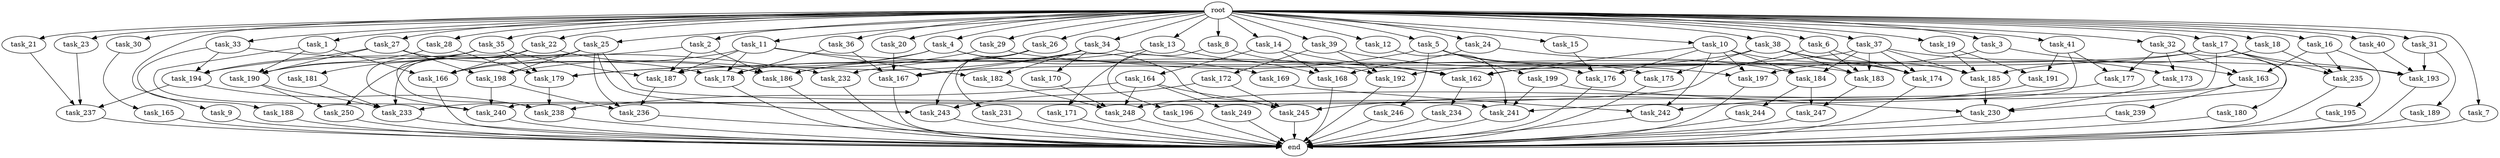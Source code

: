 digraph G {
  root [size="0.000000"];
  task_11 [size="1024.000000"];
  task_234 [size="137438953472.000000"];
  task_239 [size="420906795008.000000"];
  task_233 [size="927712935936.000000"];
  task_185 [size="2388001816576.000000"];
  task_2 [size="1024.000000"];
  task_182 [size="523986010112.000000"];
  task_21 [size="1024.000000"];
  task_164 [size="549755813888.000000"];
  task_23 [size="1024.000000"];
  task_35 [size="1024.000000"];
  task_162 [size="1382979469312.000000"];
  task_33 [size="1024.000000"];
  task_176 [size="1554778161152.000000"];
  task_232 [size="1005022347264.000000"];
  task_231 [size="549755813888.000000"];
  task_14 [size="1024.000000"];
  task_178 [size="1520418422784.000000"];
  task_3 [size="1024.000000"];
  task_249 [size="77309411328.000000"];
  task_236 [size="1632087572480.000000"];
  task_196 [size="214748364800.000000"];
  task_187 [size="1623497637888.000000"];
  task_250 [size="352187318272.000000"];
  task_39 [size="1024.000000"];
  task_173 [size="893353197568.000000"];
  task_230 [size="1417339207680.000000"];
  task_22 [size="1024.000000"];
  task_165 [size="309237645312.000000"];
  task_242 [size="1314259992576.000000"];
  task_5 [size="1024.000000"];
  task_30 [size="1024.000000"];
  task_179 [size="1288490188800.000000"];
  task_193 [size="2027224563712.000000"];
  task_243 [size="661424963584.000000"];
  task_183 [size="2190433320960.000000"];
  task_9 [size="1024.000000"];
  task_244 [size="695784701952.000000"];
  task_168 [size="798863917056.000000"];
  task_27 [size="1024.000000"];
  task_238 [size="1460288880640.000000"];
  task_195 [size="858993459200.000000"];
  task_20 [size="1024.000000"];
  task_166 [size="644245094400.000000"];
  task_199 [size="695784701952.000000"];
  task_37 [size="1024.000000"];
  task_245 [size="944892805120.000000"];
  task_194 [size="1168231104512.000000"];
  task_197 [size="1039382085632.000000"];
  task_247 [size="833223655424.000000"];
  task_246 [size="695784701952.000000"];
  task_40 [size="1024.000000"];
  task_186 [size="1451698946048.000000"];
  task_198 [size="523986010112.000000"];
  task_163 [size="1202590842880.000000"];
  task_172 [size="420906795008.000000"];
  task_175 [size="1391569403904.000000"];
  task_188 [size="309237645312.000000"];
  task_8 [size="1024.000000"];
  task_191 [size="687194767360.000000"];
  task_15 [size="1024.000000"];
  task_24 [size="1024.000000"];
  task_28 [size="1024.000000"];
  task_41 [size="1024.000000"];
  task_167 [size="2336462209024.000000"];
  task_31 [size="1024.000000"];
  task_12 [size="1024.000000"];
  task_32 [size="1024.000000"];
  task_189 [size="549755813888.000000"];
  task_171 [size="214748364800.000000"];
  end [size="0.000000"];
  task_10 [size="1024.000000"];
  task_29 [size="1024.000000"];
  task_241 [size="1906965479424.000000"];
  task_1 [size="1024.000000"];
  task_34 [size="1024.000000"];
  task_192 [size="1331439861760.000000"];
  task_4 [size="1024.000000"];
  task_13 [size="1024.000000"];
  task_36 [size="1024.000000"];
  task_170 [size="309237645312.000000"];
  task_235 [size="1864015806464.000000"];
  task_16 [size="1024.000000"];
  task_181 [size="549755813888.000000"];
  task_177 [size="584115552256.000000"];
  task_248 [size="1271310319616.000000"];
  task_18 [size="1024.000000"];
  task_26 [size="1024.000000"];
  task_180 [size="34359738368.000000"];
  task_25 [size="1024.000000"];
  task_19 [size="1024.000000"];
  task_169 [size="137438953472.000000"];
  task_38 [size="1024.000000"];
  task_184 [size="1202590842880.000000"];
  task_17 [size="1024.000000"];
  task_190 [size="1288490188800.000000"];
  task_237 [size="867583393792.000000"];
  task_240 [size="1769526525952.000000"];
  task_6 [size="1024.000000"];
  task_7 [size="1024.000000"];
  task_174 [size="2284922601472.000000"];

  root -> task_11 [size="1.000000"];
  root -> task_28 [size="1.000000"];
  root -> task_10 [size="1.000000"];
  root -> task_20 [size="1.000000"];
  root -> task_2 [size="1.000000"];
  root -> task_4 [size="1.000000"];
  root -> task_13 [size="1.000000"];
  root -> task_39 [size="1.000000"];
  root -> task_21 [size="1.000000"];
  root -> task_40 [size="1.000000"];
  root -> task_16 [size="1.000000"];
  root -> task_22 [size="1.000000"];
  root -> task_15 [size="1.000000"];
  root -> task_36 [size="1.000000"];
  root -> task_33 [size="1.000000"];
  root -> task_1 [size="1.000000"];
  root -> task_5 [size="1.000000"];
  root -> task_14 [size="1.000000"];
  root -> task_18 [size="1.000000"];
  root -> task_26 [size="1.000000"];
  root -> task_6 [size="1.000000"];
  root -> task_25 [size="1.000000"];
  root -> task_24 [size="1.000000"];
  root -> task_9 [size="1.000000"];
  root -> task_23 [size="1.000000"];
  root -> task_3 [size="1.000000"];
  root -> task_19 [size="1.000000"];
  root -> task_27 [size="1.000000"];
  root -> task_35 [size="1.000000"];
  root -> task_41 [size="1.000000"];
  root -> task_38 [size="1.000000"];
  root -> task_17 [size="1.000000"];
  root -> task_31 [size="1.000000"];
  root -> task_12 [size="1.000000"];
  root -> task_32 [size="1.000000"];
  root -> task_34 [size="1.000000"];
  root -> task_37 [size="1.000000"];
  root -> task_30 [size="1.000000"];
  root -> task_8 [size="1.000000"];
  root -> task_7 [size="1.000000"];
  root -> task_29 [size="1.000000"];
  task_11 -> task_162 [size="209715200.000000"];
  task_11 -> task_166 [size="209715200.000000"];
  task_11 -> task_187 [size="209715200.000000"];
  task_11 -> task_178 [size="209715200.000000"];
  task_11 -> task_182 [size="209715200.000000"];
  task_234 -> end [size="1.000000"];
  task_239 -> end [size="1.000000"];
  task_233 -> end [size="1.000000"];
  task_185 -> task_230 [size="536870912.000000"];
  task_2 -> task_186 [size="536870912.000000"];
  task_2 -> task_187 [size="536870912.000000"];
  task_2 -> task_194 [size="536870912.000000"];
  task_182 -> task_248 [size="679477248.000000"];
  task_21 -> task_237 [size="134217728.000000"];
  task_164 -> task_238 [size="75497472.000000"];
  task_164 -> task_249 [size="75497472.000000"];
  task_164 -> task_245 [size="75497472.000000"];
  task_164 -> task_248 [size="75497472.000000"];
  task_23 -> task_237 [size="33554432.000000"];
  task_35 -> task_179 [size="536870912.000000"];
  task_35 -> task_181 [size="536870912.000000"];
  task_35 -> task_190 [size="536870912.000000"];
  task_35 -> task_187 [size="536870912.000000"];
  task_35 -> task_240 [size="536870912.000000"];
  task_162 -> task_234 [size="134217728.000000"];
  task_33 -> task_188 [size="301989888.000000"];
  task_33 -> task_194 [size="301989888.000000"];
  task_33 -> task_232 [size="301989888.000000"];
  task_176 -> end [size="1.000000"];
  task_232 -> end [size="1.000000"];
  task_231 -> end [size="1.000000"];
  task_14 -> task_164 [size="536870912.000000"];
  task_14 -> task_168 [size="536870912.000000"];
  task_14 -> task_162 [size="536870912.000000"];
  task_178 -> end [size="1.000000"];
  task_3 -> task_197 [size="301989888.000000"];
  task_3 -> task_163 [size="301989888.000000"];
  task_249 -> end [size="1.000000"];
  task_236 -> end [size="1.000000"];
  task_196 -> end [size="1.000000"];
  task_187 -> task_236 [size="838860800.000000"];
  task_250 -> end [size="1.000000"];
  task_39 -> task_172 [size="411041792.000000"];
  task_39 -> task_197 [size="411041792.000000"];
  task_39 -> task_192 [size="411041792.000000"];
  task_173 -> task_230 [size="134217728.000000"];
  task_230 -> end [size="1.000000"];
  task_22 -> task_186 [size="134217728.000000"];
  task_22 -> task_250 [size="134217728.000000"];
  task_22 -> task_238 [size="134217728.000000"];
  task_22 -> task_166 [size="134217728.000000"];
  task_165 -> end [size="1.000000"];
  task_242 -> end [size="1.000000"];
  task_5 -> task_199 [size="679477248.000000"];
  task_5 -> task_175 [size="679477248.000000"];
  task_5 -> task_176 [size="679477248.000000"];
  task_5 -> task_246 [size="679477248.000000"];
  task_5 -> task_232 [size="679477248.000000"];
  task_30 -> task_165 [size="301989888.000000"];
  task_179 -> task_238 [size="536870912.000000"];
  task_193 -> end [size="1.000000"];
  task_243 -> end [size="1.000000"];
  task_183 -> task_247 [size="134217728.000000"];
  task_9 -> end [size="1.000000"];
  task_244 -> end [size="1.000000"];
  task_168 -> end [size="1.000000"];
  task_27 -> task_178 [size="301989888.000000"];
  task_27 -> task_190 [size="301989888.000000"];
  task_27 -> task_198 [size="301989888.000000"];
  task_27 -> task_194 [size="301989888.000000"];
  task_238 -> end [size="1.000000"];
  task_195 -> end [size="1.000000"];
  task_20 -> task_167 [size="301989888.000000"];
  task_166 -> end [size="1.000000"];
  task_199 -> task_241 [size="411041792.000000"];
  task_199 -> task_230 [size="411041792.000000"];
  task_37 -> task_173 [size="838860800.000000"];
  task_37 -> task_183 [size="838860800.000000"];
  task_37 -> task_174 [size="838860800.000000"];
  task_37 -> task_184 [size="838860800.000000"];
  task_37 -> task_167 [size="838860800.000000"];
  task_37 -> task_185 [size="838860800.000000"];
  task_245 -> end [size="1.000000"];
  task_194 -> task_238 [size="679477248.000000"];
  task_194 -> task_237 [size="679477248.000000"];
  task_197 -> end [size="1.000000"];
  task_247 -> end [size="1.000000"];
  task_246 -> end [size="1.000000"];
  task_40 -> task_193 [size="838860800.000000"];
  task_186 -> end [size="1.000000"];
  task_198 -> task_236 [size="679477248.000000"];
  task_198 -> task_240 [size="679477248.000000"];
  task_163 -> task_239 [size="411041792.000000"];
  task_163 -> task_248 [size="411041792.000000"];
  task_172 -> task_245 [size="33554432.000000"];
  task_172 -> task_243 [size="33554432.000000"];
  task_175 -> end [size="1.000000"];
  task_188 -> end [size="1.000000"];
  task_8 -> task_196 [size="209715200.000000"];
  task_8 -> task_192 [size="209715200.000000"];
  task_191 -> task_242 [size="679477248.000000"];
  task_15 -> task_176 [size="536870912.000000"];
  task_24 -> task_168 [size="33554432.000000"];
  task_24 -> task_184 [size="33554432.000000"];
  task_28 -> task_179 [size="209715200.000000"];
  task_28 -> task_190 [size="209715200.000000"];
  task_41 -> task_191 [size="536870912.000000"];
  task_41 -> task_241 [size="536870912.000000"];
  task_41 -> task_177 [size="536870912.000000"];
  task_167 -> end [size="1.000000"];
  task_31 -> task_193 [size="536870912.000000"];
  task_31 -> task_189 [size="536870912.000000"];
  task_12 -> task_241 [size="838860800.000000"];
  task_32 -> task_173 [size="33554432.000000"];
  task_32 -> task_180 [size="33554432.000000"];
  task_32 -> task_177 [size="33554432.000000"];
  task_32 -> task_163 [size="33554432.000000"];
  task_189 -> end [size="1.000000"];
  task_171 -> end [size="1.000000"];
  task_10 -> task_242 [size="301989888.000000"];
  task_10 -> task_174 [size="301989888.000000"];
  task_10 -> task_162 [size="301989888.000000"];
  task_10 -> task_197 [size="301989888.000000"];
  task_10 -> task_176 [size="301989888.000000"];
  task_10 -> task_184 [size="301989888.000000"];
  task_29 -> task_179 [size="209715200.000000"];
  task_29 -> task_183 [size="209715200.000000"];
  task_241 -> end [size="1.000000"];
  task_1 -> task_166 [size="209715200.000000"];
  task_1 -> task_190 [size="209715200.000000"];
  task_1 -> task_240 [size="209715200.000000"];
  task_34 -> task_179 [size="301989888.000000"];
  task_34 -> task_193 [size="301989888.000000"];
  task_34 -> task_170 [size="301989888.000000"];
  task_34 -> task_167 [size="301989888.000000"];
  task_34 -> task_182 [size="301989888.000000"];
  task_192 -> end [size="1.000000"];
  task_4 -> task_245 [size="134217728.000000"];
  task_4 -> task_178 [size="134217728.000000"];
  task_4 -> task_169 [size="134217728.000000"];
  task_4 -> task_198 [size="134217728.000000"];
  task_13 -> task_186 [size="209715200.000000"];
  task_13 -> task_168 [size="209715200.000000"];
  task_13 -> task_171 [size="209715200.000000"];
  task_36 -> task_167 [size="838860800.000000"];
  task_36 -> task_178 [size="838860800.000000"];
  task_170 -> task_248 [size="75497472.000000"];
  task_235 -> end [size="1.000000"];
  task_16 -> task_235 [size="838860800.000000"];
  task_16 -> task_195 [size="838860800.000000"];
  task_16 -> task_163 [size="838860800.000000"];
  task_181 -> task_233 [size="209715200.000000"];
  task_177 -> task_245 [size="679477248.000000"];
  task_248 -> end [size="1.000000"];
  task_18 -> task_235 [size="679477248.000000"];
  task_18 -> task_185 [size="679477248.000000"];
  task_26 -> task_186 [size="536870912.000000"];
  task_26 -> task_243 [size="536870912.000000"];
  task_26 -> task_231 [size="536870912.000000"];
  task_180 -> end [size="1.000000"];
  task_25 -> task_241 [size="75497472.000000"];
  task_25 -> task_233 [size="75497472.000000"];
  task_25 -> task_198 [size="75497472.000000"];
  task_25 -> task_166 [size="75497472.000000"];
  task_25 -> task_243 [size="75497472.000000"];
  task_25 -> task_236 [size="75497472.000000"];
  task_19 -> task_191 [size="134217728.000000"];
  task_19 -> task_185 [size="134217728.000000"];
  task_169 -> task_242 [size="301989888.000000"];
  task_38 -> task_175 [size="679477248.000000"];
  task_38 -> task_185 [size="679477248.000000"];
  task_38 -> task_183 [size="679477248.000000"];
  task_38 -> task_174 [size="679477248.000000"];
  task_38 -> task_192 [size="679477248.000000"];
  task_184 -> task_244 [size="679477248.000000"];
  task_184 -> task_247 [size="679477248.000000"];
  task_17 -> task_193 [size="301989888.000000"];
  task_17 -> task_235 [size="301989888.000000"];
  task_17 -> task_162 [size="301989888.000000"];
  task_17 -> task_240 [size="301989888.000000"];
  task_17 -> task_187 [size="301989888.000000"];
  task_17 -> task_230 [size="301989888.000000"];
  task_190 -> task_250 [size="209715200.000000"];
  task_190 -> task_233 [size="209715200.000000"];
  task_237 -> end [size="1.000000"];
  task_240 -> end [size="1.000000"];
  task_6 -> task_183 [size="411041792.000000"];
  task_6 -> task_233 [size="411041792.000000"];
  task_6 -> task_174 [size="411041792.000000"];
  task_7 -> end [size="1.000000"];
  task_174 -> end [size="1.000000"];
}
